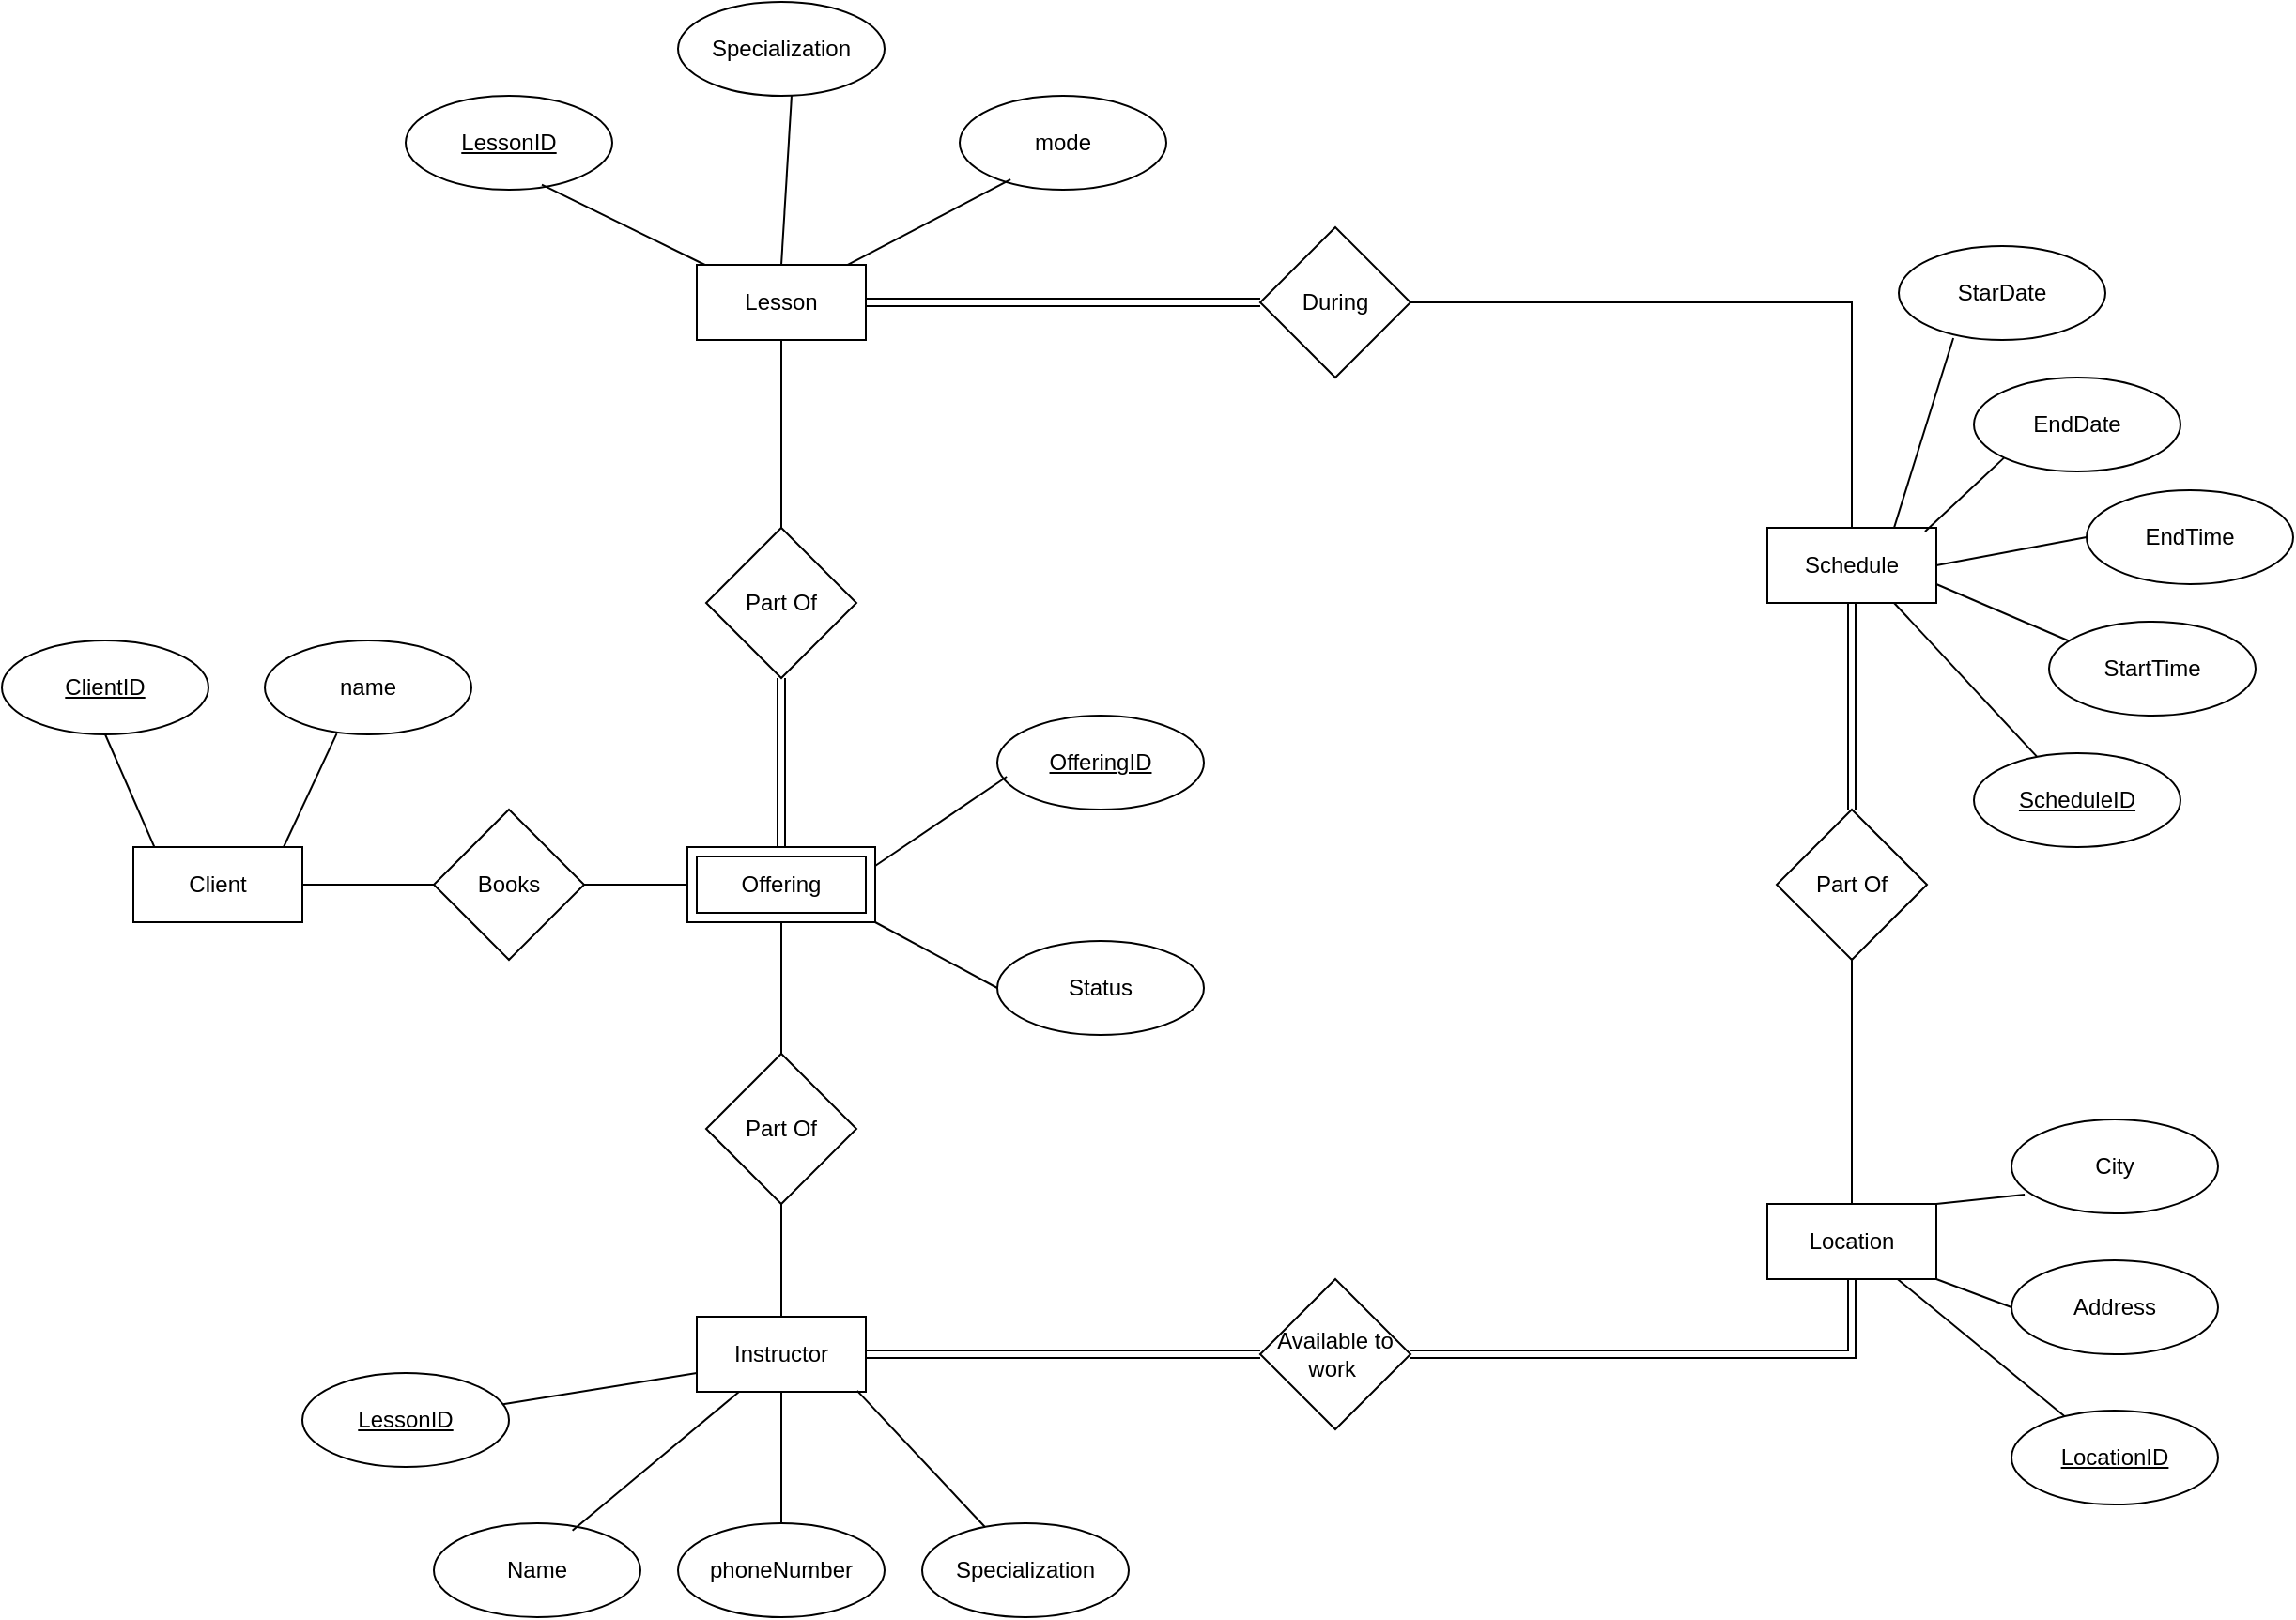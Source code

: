 <mxfile version="26.0.14">
  <diagram name="Page-1" id="Tqz4WJMcs0liZyRWSP5g">
    <mxGraphModel dx="1546" dy="1901" grid="1" gridSize="10" guides="1" tooltips="1" connect="1" arrows="1" fold="1" page="1" pageScale="1" pageWidth="850" pageHeight="1100" math="0" shadow="0">
      <root>
        <mxCell id="0" />
        <mxCell id="1" parent="0" />
        <mxCell id="Zl06BuRH7Ai27-u7uzlJ-1" value="Client" style="rounded=0;whiteSpace=wrap;html=1;" vertex="1" parent="1">
          <mxGeometry x="200" y="380" width="90" height="40" as="geometry" />
        </mxCell>
        <mxCell id="Zl06BuRH7Ai27-u7uzlJ-2" value="&lt;u&gt;ClientID&lt;/u&gt;" style="ellipse;whiteSpace=wrap;html=1;" vertex="1" parent="1">
          <mxGeometry x="130" y="270" width="110" height="50" as="geometry" />
        </mxCell>
        <mxCell id="Zl06BuRH7Ai27-u7uzlJ-3" value="" style="endArrow=none;html=1;rounded=0;exitX=0.5;exitY=1;exitDx=0;exitDy=0;entryX=0.126;entryY=0.008;entryDx=0;entryDy=0;entryPerimeter=0;" edge="1" parent="1" source="Zl06BuRH7Ai27-u7uzlJ-2" target="Zl06BuRH7Ai27-u7uzlJ-1">
          <mxGeometry width="50" height="50" relative="1" as="geometry">
            <mxPoint x="120" y="400" as="sourcePoint" />
            <mxPoint x="210" y="370" as="targetPoint" />
          </mxGeometry>
        </mxCell>
        <mxCell id="Zl06BuRH7Ai27-u7uzlJ-4" value="name" style="ellipse;whiteSpace=wrap;html=1;" vertex="1" parent="1">
          <mxGeometry x="270" y="270" width="110" height="50" as="geometry" />
        </mxCell>
        <mxCell id="Zl06BuRH7Ai27-u7uzlJ-5" value="" style="endArrow=none;html=1;rounded=0;exitX=0.889;exitY=0;exitDx=0;exitDy=0;exitPerimeter=0;entryX=0.348;entryY=0.992;entryDx=0;entryDy=0;entryPerimeter=0;" edge="1" parent="1" source="Zl06BuRH7Ai27-u7uzlJ-1" target="Zl06BuRH7Ai27-u7uzlJ-4">
          <mxGeometry width="50" height="50" relative="1" as="geometry">
            <mxPoint x="330" y="390" as="sourcePoint" />
            <mxPoint x="320" y="360" as="targetPoint" />
          </mxGeometry>
        </mxCell>
        <mxCell id="Zl06BuRH7Ai27-u7uzlJ-27" value="" style="edgeStyle=orthogonalEdgeStyle;rounded=0;orthogonalLoop=1;jettySize=auto;html=1;endArrow=none;startFill=0;" edge="1" parent="1" source="Zl06BuRH7Ai27-u7uzlJ-6" target="Zl06BuRH7Ai27-u7uzlJ-26">
          <mxGeometry relative="1" as="geometry" />
        </mxCell>
        <mxCell id="Zl06BuRH7Ai27-u7uzlJ-6" value="Offering" style="shape=ext;margin=3;double=1;whiteSpace=wrap;html=1;align=center;" vertex="1" parent="1">
          <mxGeometry x="495" y="380" width="100" height="40" as="geometry" />
        </mxCell>
        <mxCell id="Zl06BuRH7Ai27-u7uzlJ-8" style="edgeStyle=orthogonalEdgeStyle;rounded=0;orthogonalLoop=1;jettySize=auto;html=1;exitX=0;exitY=0.5;exitDx=0;exitDy=0;entryX=1;entryY=0.5;entryDx=0;entryDy=0;strokeColor=default;startArrow=none;startFill=0;endArrow=none;" edge="1" parent="1" source="Zl06BuRH7Ai27-u7uzlJ-7" target="Zl06BuRH7Ai27-u7uzlJ-1">
          <mxGeometry relative="1" as="geometry" />
        </mxCell>
        <mxCell id="Zl06BuRH7Ai27-u7uzlJ-9" value="" style="edgeStyle=orthogonalEdgeStyle;rounded=0;orthogonalLoop=1;jettySize=auto;html=1;endArrow=none;startFill=0;" edge="1" parent="1" source="Zl06BuRH7Ai27-u7uzlJ-7" target="Zl06BuRH7Ai27-u7uzlJ-6">
          <mxGeometry relative="1" as="geometry" />
        </mxCell>
        <mxCell id="Zl06BuRH7Ai27-u7uzlJ-7" value="Books" style="rhombus;whiteSpace=wrap;html=1;" vertex="1" parent="1">
          <mxGeometry x="360" y="360" width="80" height="80" as="geometry" />
        </mxCell>
        <mxCell id="Zl06BuRH7Ai27-u7uzlJ-39" style="edgeStyle=orthogonalEdgeStyle;rounded=0;orthogonalLoop=1;jettySize=auto;html=1;shape=link;" edge="1" parent="1" source="Zl06BuRH7Ai27-u7uzlJ-10" target="Zl06BuRH7Ai27-u7uzlJ-37">
          <mxGeometry relative="1" as="geometry" />
        </mxCell>
        <mxCell id="Zl06BuRH7Ai27-u7uzlJ-10" value="Lesson" style="rounded=0;whiteSpace=wrap;html=1;" vertex="1" parent="1">
          <mxGeometry x="500" y="70" width="90" height="40" as="geometry" />
        </mxCell>
        <mxCell id="Zl06BuRH7Ai27-u7uzlJ-12" value="" style="edgeStyle=orthogonalEdgeStyle;rounded=0;orthogonalLoop=1;jettySize=auto;html=1;endArrow=none;startFill=0;" edge="1" parent="1" source="Zl06BuRH7Ai27-u7uzlJ-11" target="Zl06BuRH7Ai27-u7uzlJ-10">
          <mxGeometry relative="1" as="geometry" />
        </mxCell>
        <mxCell id="Zl06BuRH7Ai27-u7uzlJ-13" value="" style="edgeStyle=orthogonalEdgeStyle;rounded=0;orthogonalLoop=1;jettySize=auto;html=1;shape=link;" edge="1" parent="1" source="Zl06BuRH7Ai27-u7uzlJ-11" target="Zl06BuRH7Ai27-u7uzlJ-6">
          <mxGeometry relative="1" as="geometry" />
        </mxCell>
        <mxCell id="Zl06BuRH7Ai27-u7uzlJ-11" value="Part Of" style="rhombus;whiteSpace=wrap;html=1;" vertex="1" parent="1">
          <mxGeometry x="505" y="210" width="80" height="80" as="geometry" />
        </mxCell>
        <mxCell id="Zl06BuRH7Ai27-u7uzlJ-14" value="&lt;u&gt;LessonID&lt;/u&gt;" style="ellipse;whiteSpace=wrap;html=1;" vertex="1" parent="1">
          <mxGeometry x="345" y="-20" width="110" height="50" as="geometry" />
        </mxCell>
        <mxCell id="Zl06BuRH7Ai27-u7uzlJ-15" value="Specialization" style="ellipse;whiteSpace=wrap;html=1;" vertex="1" parent="1">
          <mxGeometry x="490" y="-70" width="110" height="50" as="geometry" />
        </mxCell>
        <mxCell id="Zl06BuRH7Ai27-u7uzlJ-16" value="mode" style="ellipse;whiteSpace=wrap;html=1;" vertex="1" parent="1">
          <mxGeometry x="640" y="-20" width="110" height="50" as="geometry" />
        </mxCell>
        <mxCell id="Zl06BuRH7Ai27-u7uzlJ-18" value="" style="endArrow=none;html=1;rounded=0;entryX=0.659;entryY=0.946;entryDx=0;entryDy=0;entryPerimeter=0;" edge="1" parent="1" source="Zl06BuRH7Ai27-u7uzlJ-10" target="Zl06BuRH7Ai27-u7uzlJ-14">
          <mxGeometry width="50" height="50" relative="1" as="geometry">
            <mxPoint x="350" y="130" as="sourcePoint" />
            <mxPoint x="400" y="80" as="targetPoint" />
          </mxGeometry>
        </mxCell>
        <mxCell id="Zl06BuRH7Ai27-u7uzlJ-19" value="" style="endArrow=none;html=1;rounded=0;entryX=0.55;entryY=0.994;entryDx=0;entryDy=0;entryPerimeter=0;exitX=0.5;exitY=0;exitDx=0;exitDy=0;" edge="1" parent="1" source="Zl06BuRH7Ai27-u7uzlJ-10" target="Zl06BuRH7Ai27-u7uzlJ-15">
          <mxGeometry width="50" height="50" relative="1" as="geometry">
            <mxPoint x="360" y="140" as="sourcePoint" />
            <mxPoint x="410" y="90" as="targetPoint" />
          </mxGeometry>
        </mxCell>
        <mxCell id="Zl06BuRH7Ai27-u7uzlJ-20" value="" style="endArrow=none;html=1;rounded=0;entryX=0.246;entryY=0.891;entryDx=0;entryDy=0;entryPerimeter=0;exitX=0.891;exitY=0.002;exitDx=0;exitDy=0;exitPerimeter=0;" edge="1" parent="1" source="Zl06BuRH7Ai27-u7uzlJ-10" target="Zl06BuRH7Ai27-u7uzlJ-16">
          <mxGeometry width="50" height="50" relative="1" as="geometry">
            <mxPoint x="370" y="150" as="sourcePoint" />
            <mxPoint x="420" y="100" as="targetPoint" />
          </mxGeometry>
        </mxCell>
        <mxCell id="Zl06BuRH7Ai27-u7uzlJ-21" value="&lt;u&gt;OfferingID&lt;/u&gt;" style="ellipse;whiteSpace=wrap;html=1;" vertex="1" parent="1">
          <mxGeometry x="660" y="310" width="110" height="50" as="geometry" />
        </mxCell>
        <mxCell id="Zl06BuRH7Ai27-u7uzlJ-22" value="Status" style="ellipse;whiteSpace=wrap;html=1;" vertex="1" parent="1">
          <mxGeometry x="660" y="430" width="110" height="50" as="geometry" />
        </mxCell>
        <mxCell id="Zl06BuRH7Ai27-u7uzlJ-23" value="" style="endArrow=none;html=1;rounded=0;entryX=0.046;entryY=0.65;entryDx=0;entryDy=0;entryPerimeter=0;exitX=1;exitY=0.25;exitDx=0;exitDy=0;" edge="1" parent="1" source="Zl06BuRH7Ai27-u7uzlJ-6" target="Zl06BuRH7Ai27-u7uzlJ-21">
          <mxGeometry width="50" height="50" relative="1" as="geometry">
            <mxPoint x="590" y="520" as="sourcePoint" />
            <mxPoint x="640" y="470" as="targetPoint" />
          </mxGeometry>
        </mxCell>
        <mxCell id="Zl06BuRH7Ai27-u7uzlJ-24" value="" style="endArrow=none;html=1;rounded=0;entryX=0;entryY=0.5;entryDx=0;entryDy=0;exitX=1;exitY=1;exitDx=0;exitDy=0;" edge="1" parent="1" source="Zl06BuRH7Ai27-u7uzlJ-6" target="Zl06BuRH7Ai27-u7uzlJ-22">
          <mxGeometry width="50" height="50" relative="1" as="geometry">
            <mxPoint x="600" y="530" as="sourcePoint" />
            <mxPoint x="650" y="480" as="targetPoint" />
          </mxGeometry>
        </mxCell>
        <mxCell id="Zl06BuRH7Ai27-u7uzlJ-25" value="Instructor" style="rounded=0;whiteSpace=wrap;html=1;" vertex="1" parent="1">
          <mxGeometry x="500" y="630" width="90" height="40" as="geometry" />
        </mxCell>
        <mxCell id="Zl06BuRH7Ai27-u7uzlJ-28" value="" style="edgeStyle=orthogonalEdgeStyle;rounded=0;orthogonalLoop=1;jettySize=auto;html=1;endArrow=none;startFill=0;" edge="1" parent="1" source="Zl06BuRH7Ai27-u7uzlJ-26" target="Zl06BuRH7Ai27-u7uzlJ-25">
          <mxGeometry relative="1" as="geometry" />
        </mxCell>
        <mxCell id="Zl06BuRH7Ai27-u7uzlJ-26" value="Part Of" style="rhombus;whiteSpace=wrap;html=1;" vertex="1" parent="1">
          <mxGeometry x="505" y="490" width="80" height="80" as="geometry" />
        </mxCell>
        <mxCell id="Zl06BuRH7Ai27-u7uzlJ-29" value="&lt;u&gt;LessonID&lt;/u&gt;" style="ellipse;whiteSpace=wrap;html=1;" vertex="1" parent="1">
          <mxGeometry x="290" y="660" width="110" height="50" as="geometry" />
        </mxCell>
        <mxCell id="Zl06BuRH7Ai27-u7uzlJ-30" value="Name" style="ellipse;whiteSpace=wrap;html=1;" vertex="1" parent="1">
          <mxGeometry x="360" y="740" width="110" height="50" as="geometry" />
        </mxCell>
        <mxCell id="Zl06BuRH7Ai27-u7uzlJ-31" value="phoneNumber" style="ellipse;whiteSpace=wrap;html=1;" vertex="1" parent="1">
          <mxGeometry x="490" y="740" width="110" height="50" as="geometry" />
        </mxCell>
        <mxCell id="Zl06BuRH7Ai27-u7uzlJ-32" value="Specialization" style="ellipse;whiteSpace=wrap;html=1;" vertex="1" parent="1">
          <mxGeometry x="620" y="740" width="110" height="50" as="geometry" />
        </mxCell>
        <mxCell id="Zl06BuRH7Ai27-u7uzlJ-33" value="" style="endArrow=none;html=1;rounded=0;entryX=0;entryY=0.75;entryDx=0;entryDy=0;" edge="1" parent="1" source="Zl06BuRH7Ai27-u7uzlJ-29" target="Zl06BuRH7Ai27-u7uzlJ-25">
          <mxGeometry width="50" height="50" relative="1" as="geometry">
            <mxPoint x="270" y="860" as="sourcePoint" />
            <mxPoint x="320" y="810" as="targetPoint" />
          </mxGeometry>
        </mxCell>
        <mxCell id="Zl06BuRH7Ai27-u7uzlJ-34" value="" style="endArrow=none;html=1;rounded=0;entryX=0.25;entryY=1;entryDx=0;entryDy=0;exitX=0.671;exitY=0.078;exitDx=0;exitDy=0;exitPerimeter=0;" edge="1" parent="1" source="Zl06BuRH7Ai27-u7uzlJ-30" target="Zl06BuRH7Ai27-u7uzlJ-25">
          <mxGeometry width="50" height="50" relative="1" as="geometry">
            <mxPoint x="280" y="870" as="sourcePoint" />
            <mxPoint x="330" y="820" as="targetPoint" />
          </mxGeometry>
        </mxCell>
        <mxCell id="Zl06BuRH7Ai27-u7uzlJ-35" value="" style="endArrow=none;html=1;rounded=0;entryX=0.5;entryY=1;entryDx=0;entryDy=0;" edge="1" parent="1" source="Zl06BuRH7Ai27-u7uzlJ-31" target="Zl06BuRH7Ai27-u7uzlJ-25">
          <mxGeometry width="50" height="50" relative="1" as="geometry">
            <mxPoint x="290" y="880" as="sourcePoint" />
            <mxPoint x="340" y="830" as="targetPoint" />
          </mxGeometry>
        </mxCell>
        <mxCell id="Zl06BuRH7Ai27-u7uzlJ-36" value="" style="endArrow=none;html=1;rounded=0;entryX=0.949;entryY=0.986;entryDx=0;entryDy=0;entryPerimeter=0;" edge="1" parent="1" source="Zl06BuRH7Ai27-u7uzlJ-32" target="Zl06BuRH7Ai27-u7uzlJ-25">
          <mxGeometry width="50" height="50" relative="1" as="geometry">
            <mxPoint x="300" y="890" as="sourcePoint" />
            <mxPoint x="350" y="840" as="targetPoint" />
          </mxGeometry>
        </mxCell>
        <mxCell id="Zl06BuRH7Ai27-u7uzlJ-37" value="During" style="rhombus;whiteSpace=wrap;html=1;" vertex="1" parent="1">
          <mxGeometry x="800" y="50" width="80" height="80" as="geometry" />
        </mxCell>
        <mxCell id="Zl06BuRH7Ai27-u7uzlJ-38" value="Schedule" style="rounded=0;whiteSpace=wrap;html=1;" vertex="1" parent="1">
          <mxGeometry x="1070" y="210" width="90" height="40" as="geometry" />
        </mxCell>
        <mxCell id="Zl06BuRH7Ai27-u7uzlJ-43" value="" style="edgeStyle=orthogonalEdgeStyle;rounded=0;orthogonalLoop=1;jettySize=auto;html=1;shape=link;" edge="1" parent="1" source="Zl06BuRH7Ai27-u7uzlJ-40" target="Zl06BuRH7Ai27-u7uzlJ-38">
          <mxGeometry relative="1" as="geometry" />
        </mxCell>
        <mxCell id="Zl06BuRH7Ai27-u7uzlJ-44" style="edgeStyle=orthogonalEdgeStyle;rounded=0;orthogonalLoop=1;jettySize=auto;html=1;endArrow=none;startFill=0;" edge="1" parent="1" source="Zl06BuRH7Ai27-u7uzlJ-40" target="Zl06BuRH7Ai27-u7uzlJ-41">
          <mxGeometry relative="1" as="geometry" />
        </mxCell>
        <mxCell id="Zl06BuRH7Ai27-u7uzlJ-40" value="Part Of" style="rhombus;whiteSpace=wrap;html=1;" vertex="1" parent="1">
          <mxGeometry x="1075" y="360" width="80" height="80" as="geometry" />
        </mxCell>
        <mxCell id="Zl06BuRH7Ai27-u7uzlJ-41" value="Location" style="rounded=0;whiteSpace=wrap;html=1;" vertex="1" parent="1">
          <mxGeometry x="1070" y="570" width="90" height="40" as="geometry" />
        </mxCell>
        <mxCell id="Zl06BuRH7Ai27-u7uzlJ-42" value="Available to work&amp;nbsp;" style="rhombus;whiteSpace=wrap;html=1;" vertex="1" parent="1">
          <mxGeometry x="800" y="610" width="80" height="80" as="geometry" />
        </mxCell>
        <mxCell id="Zl06BuRH7Ai27-u7uzlJ-45" value="" style="edgeStyle=orthogonalEdgeStyle;rounded=0;orthogonalLoop=1;jettySize=auto;html=1;shape=link;entryX=1;entryY=0.5;entryDx=0;entryDy=0;exitX=0.5;exitY=1;exitDx=0;exitDy=0;" edge="1" parent="1" source="Zl06BuRH7Ai27-u7uzlJ-41" target="Zl06BuRH7Ai27-u7uzlJ-42">
          <mxGeometry relative="1" as="geometry">
            <mxPoint x="940" y="505" as="sourcePoint" />
            <mxPoint x="940" y="595" as="targetPoint" />
          </mxGeometry>
        </mxCell>
        <mxCell id="Zl06BuRH7Ai27-u7uzlJ-46" value="" style="edgeStyle=orthogonalEdgeStyle;rounded=0;orthogonalLoop=1;jettySize=auto;html=1;shape=link;entryX=1;entryY=0.5;entryDx=0;entryDy=0;exitX=0;exitY=0.5;exitDx=0;exitDy=0;" edge="1" parent="1" source="Zl06BuRH7Ai27-u7uzlJ-42" target="Zl06BuRH7Ai27-u7uzlJ-25">
          <mxGeometry relative="1" as="geometry">
            <mxPoint x="875" y="590" as="sourcePoint" />
            <mxPoint x="620" y="610" as="targetPoint" />
          </mxGeometry>
        </mxCell>
        <mxCell id="Zl06BuRH7Ai27-u7uzlJ-47" value="&lt;u&gt;LocationID&lt;/u&gt;" style="ellipse;whiteSpace=wrap;html=1;" vertex="1" parent="1">
          <mxGeometry x="1200" y="680" width="110" height="50" as="geometry" />
        </mxCell>
        <mxCell id="Zl06BuRH7Ai27-u7uzlJ-48" value="City" style="ellipse;whiteSpace=wrap;html=1;" vertex="1" parent="1">
          <mxGeometry x="1200" y="525" width="110" height="50" as="geometry" />
        </mxCell>
        <mxCell id="Zl06BuRH7Ai27-u7uzlJ-49" value="Address" style="ellipse;whiteSpace=wrap;html=1;" vertex="1" parent="1">
          <mxGeometry x="1200" y="600" width="110" height="50" as="geometry" />
        </mxCell>
        <mxCell id="Zl06BuRH7Ai27-u7uzlJ-50" value="EndDate" style="ellipse;whiteSpace=wrap;html=1;" vertex="1" parent="1">
          <mxGeometry x="1180" y="130" width="110" height="50" as="geometry" />
        </mxCell>
        <mxCell id="Zl06BuRH7Ai27-u7uzlJ-51" value="&lt;u&gt;ScheduleID&lt;/u&gt;" style="ellipse;whiteSpace=wrap;html=1;" vertex="1" parent="1">
          <mxGeometry x="1180" y="330" width="110" height="50" as="geometry" />
        </mxCell>
        <mxCell id="Zl06BuRH7Ai27-u7uzlJ-52" value="EndTime" style="ellipse;whiteSpace=wrap;html=1;" vertex="1" parent="1">
          <mxGeometry x="1240" y="190" width="110" height="50" as="geometry" />
        </mxCell>
        <mxCell id="Zl06BuRH7Ai27-u7uzlJ-53" value="StarDate" style="ellipse;whiteSpace=wrap;html=1;" vertex="1" parent="1">
          <mxGeometry x="1140" y="60" width="110" height="50" as="geometry" />
        </mxCell>
        <mxCell id="Zl06BuRH7Ai27-u7uzlJ-54" value="StartTime" style="ellipse;whiteSpace=wrap;html=1;" vertex="1" parent="1">
          <mxGeometry x="1220" y="260" width="110" height="50" as="geometry" />
        </mxCell>
        <mxCell id="Zl06BuRH7Ai27-u7uzlJ-55" value="" style="endArrow=none;html=1;rounded=0;entryX=1;entryY=0.5;entryDx=0;entryDy=0;exitX=0.5;exitY=0;exitDx=0;exitDy=0;" edge="1" parent="1" source="Zl06BuRH7Ai27-u7uzlJ-38" target="Zl06BuRH7Ai27-u7uzlJ-37">
          <mxGeometry width="50" height="50" relative="1" as="geometry">
            <mxPoint x="1110" y="110" as="sourcePoint" />
            <mxPoint x="1040" y="160" as="targetPoint" />
            <Array as="points">
              <mxPoint x="1115" y="90" />
            </Array>
          </mxGeometry>
        </mxCell>
        <mxCell id="Zl06BuRH7Ai27-u7uzlJ-56" value="" style="endArrow=none;html=1;rounded=0;entryX=0.264;entryY=0.98;entryDx=0;entryDy=0;entryPerimeter=0;exitX=0.75;exitY=0;exitDx=0;exitDy=0;" edge="1" parent="1" source="Zl06BuRH7Ai27-u7uzlJ-38" target="Zl06BuRH7Ai27-u7uzlJ-53">
          <mxGeometry width="50" height="50" relative="1" as="geometry">
            <mxPoint x="1170" y="320" as="sourcePoint" />
            <mxPoint x="1220" y="270" as="targetPoint" />
          </mxGeometry>
        </mxCell>
        <mxCell id="Zl06BuRH7Ai27-u7uzlJ-57" value="" style="endArrow=none;html=1;rounded=0;entryX=0;entryY=1;entryDx=0;entryDy=0;exitX=0.933;exitY=0.05;exitDx=0;exitDy=0;exitPerimeter=0;" edge="1" parent="1" source="Zl06BuRH7Ai27-u7uzlJ-38" target="Zl06BuRH7Ai27-u7uzlJ-50">
          <mxGeometry width="50" height="50" relative="1" as="geometry">
            <mxPoint x="1200" y="210" as="sourcePoint" />
            <mxPoint x="1179" y="119" as="targetPoint" />
          </mxGeometry>
        </mxCell>
        <mxCell id="Zl06BuRH7Ai27-u7uzlJ-58" value="" style="endArrow=none;html=1;rounded=0;entryX=0;entryY=0.5;entryDx=0;entryDy=0;exitX=1;exitY=0.5;exitDx=0;exitDy=0;" edge="1" parent="1" source="Zl06BuRH7Ai27-u7uzlJ-38" target="Zl06BuRH7Ai27-u7uzlJ-52">
          <mxGeometry width="50" height="50" relative="1" as="geometry">
            <mxPoint x="1210" y="220" as="sourcePoint" />
            <mxPoint x="1189" y="129" as="targetPoint" />
          </mxGeometry>
        </mxCell>
        <mxCell id="Zl06BuRH7Ai27-u7uzlJ-59" value="" style="endArrow=none;html=1;rounded=0;entryX=0.091;entryY=0.2;entryDx=0;entryDy=0;entryPerimeter=0;exitX=1;exitY=0.75;exitDx=0;exitDy=0;" edge="1" parent="1" source="Zl06BuRH7Ai27-u7uzlJ-38" target="Zl06BuRH7Ai27-u7uzlJ-54">
          <mxGeometry width="50" height="50" relative="1" as="geometry">
            <mxPoint x="1168" y="240" as="sourcePoint" />
            <mxPoint x="1199" y="139" as="targetPoint" />
          </mxGeometry>
        </mxCell>
        <mxCell id="Zl06BuRH7Ai27-u7uzlJ-60" value="" style="endArrow=none;html=1;rounded=0;exitX=0.75;exitY=1;exitDx=0;exitDy=0;" edge="1" parent="1" source="Zl06BuRH7Ai27-u7uzlJ-38" target="Zl06BuRH7Ai27-u7uzlJ-51">
          <mxGeometry width="50" height="50" relative="1" as="geometry">
            <mxPoint x="1178" y="250" as="sourcePoint" />
            <mxPoint x="1209" y="149" as="targetPoint" />
          </mxGeometry>
        </mxCell>
        <mxCell id="Zl06BuRH7Ai27-u7uzlJ-61" value="" style="endArrow=none;html=1;rounded=0;entryX=0.064;entryY=0.8;entryDx=0;entryDy=0;entryPerimeter=0;exitX=1;exitY=0;exitDx=0;exitDy=0;" edge="1" parent="1" source="Zl06BuRH7Ai27-u7uzlJ-41" target="Zl06BuRH7Ai27-u7uzlJ-48">
          <mxGeometry width="50" height="50" relative="1" as="geometry">
            <mxPoint x="1200" y="530" as="sourcePoint" />
            <mxPoint x="1250" y="480" as="targetPoint" />
          </mxGeometry>
        </mxCell>
        <mxCell id="Zl06BuRH7Ai27-u7uzlJ-62" value="" style="endArrow=none;html=1;rounded=0;entryX=0;entryY=0.5;entryDx=0;entryDy=0;exitX=1;exitY=1;exitDx=0;exitDy=0;" edge="1" parent="1" source="Zl06BuRH7Ai27-u7uzlJ-41" target="Zl06BuRH7Ai27-u7uzlJ-49">
          <mxGeometry width="50" height="50" relative="1" as="geometry">
            <mxPoint x="1130" y="690" as="sourcePoint" />
            <mxPoint x="1180" y="640" as="targetPoint" />
          </mxGeometry>
        </mxCell>
        <mxCell id="Zl06BuRH7Ai27-u7uzlJ-63" value="" style="endArrow=none;html=1;rounded=0;" edge="1" parent="1" source="Zl06BuRH7Ai27-u7uzlJ-41" target="Zl06BuRH7Ai27-u7uzlJ-47">
          <mxGeometry width="50" height="50" relative="1" as="geometry">
            <mxPoint x="1130" y="730" as="sourcePoint" />
            <mxPoint x="1180" y="680" as="targetPoint" />
          </mxGeometry>
        </mxCell>
      </root>
    </mxGraphModel>
  </diagram>
</mxfile>
